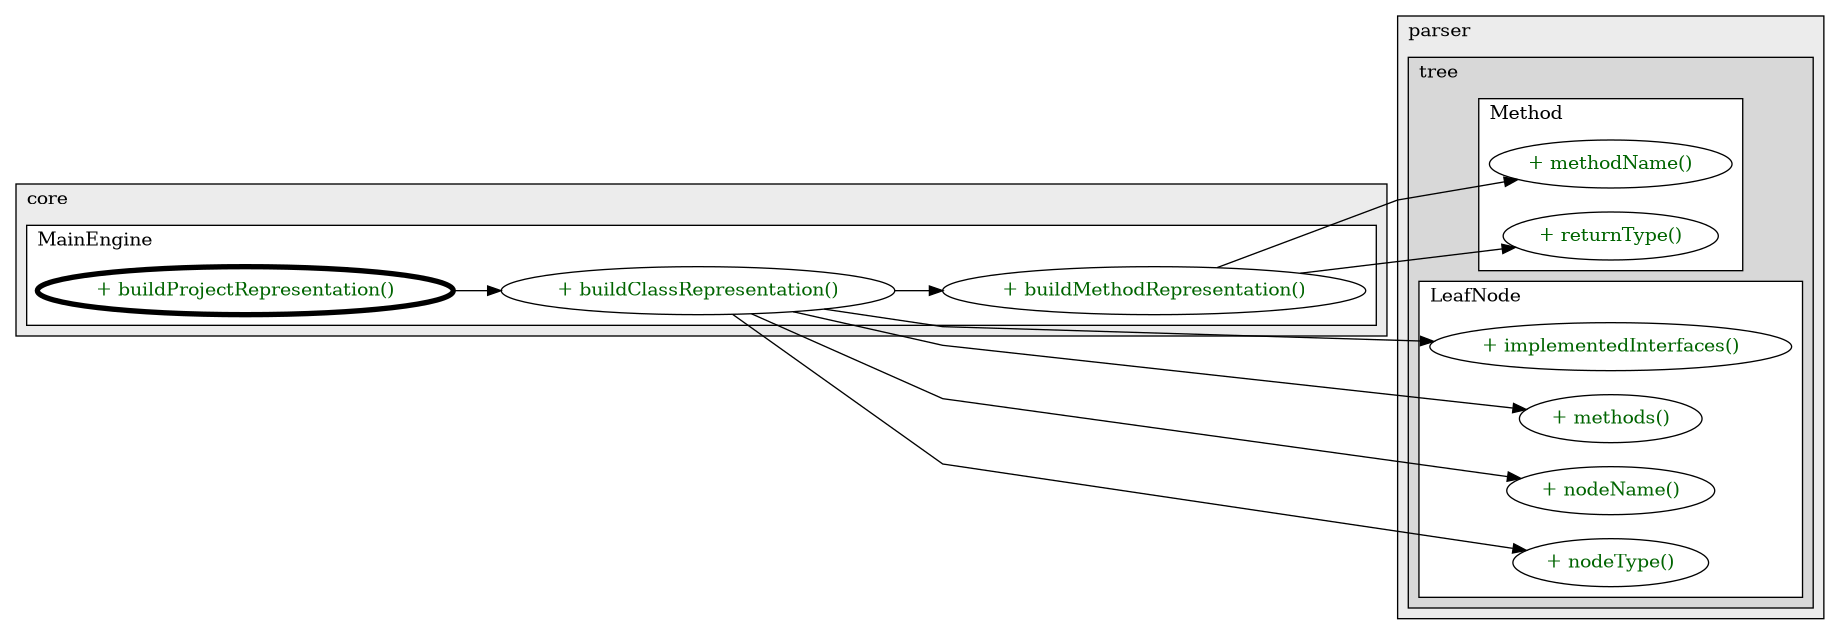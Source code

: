 @startuml

/' diagram meta data start
config=CallConfiguration;
{
  "rootMethod": "codepilotunittest.core.MainEngine#buildProjectRepresentation(String,Map\u003cPath, PackageNode\u003e,Map\u003cPackageNode, Set\u003cRelationship\u003cPackageNode\u003e\u003e\u003e,Map\u003cLeafNode, Set\u003cRelationship\u003cLeafNode\u003e\u003e\u003e)",
  "projectClassification": {
    "searchMode": "OpenProject", // OpenProject, AllProjects
    "includedProjects": "",
    "pathEndKeywords": "*.impl",
    "isClientPath": "",
    "isClientName": "",
    "isTestPath": "",
    "isTestName": "",
    "isMappingPath": "",
    "isMappingName": "",
    "isDataAccessPath": "",
    "isDataAccessName": "",
    "isDataStructurePath": "",
    "isDataStructureName": "",
    "isInterfaceStructuresPath": "",
    "isInterfaceStructuresName": "",
    "isEntryPointPath": "",
    "isEntryPointName": "",
    "treatFinalFieldsAsMandatory": false
  },
  "graphRestriction": {
    "classPackageExcludeFilter": "",
    "classPackageIncludeFilter": "",
    "classNameExcludeFilter": "",
    "classNameIncludeFilter": "",
    "methodNameExcludeFilter": "",
    "methodNameIncludeFilter": "",
    "removeByInheritance": "", // inheritance/annotation based filtering is done in a second step
    "removeByAnnotation": "",
    "removeByClassPackage": "", // cleanup the graph after inheritance/annotation based filtering is done
    "removeByClassName": "",
    "cutMappings": false,
    "cutEnum": true,
    "cutTests": true,
    "cutClient": true,
    "cutDataAccess": true,
    "cutInterfaceStructures": true,
    "cutDataStructures": true,
    "cutGetterAndSetter": true,
    "cutConstructors": true
  },
  "graphTraversal": {
    "forwardDepth": 3,
    "backwardDepth": 3,
    "classPackageExcludeFilter": "",
    "classPackageIncludeFilter": "",
    "classNameExcludeFilter": "",
    "classNameIncludeFilter": "",
    "methodNameExcludeFilter": "",
    "methodNameIncludeFilter": "",
    "hideMappings": false,
    "hideDataStructures": false,
    "hidePrivateMethods": true,
    "hideInterfaceCalls": true, // indirection: implementation -> interface (is hidden) -> implementation
    "onlyShowApplicationEntryPoints": false, // root node is included
    "useMethodCallsForStructureDiagram": "ForwardOnly" // ForwardOnly, BothDirections, No
  },
  "details": {
    "aggregation": "GroupByClass", // ByClass, GroupByClass, None
    "showMethodParametersTypes": false,
    "showMethodParametersNames": false,
    "showMethodReturnType": false,
    "showPackageLevels": 2,
    "showCallOrder": false,
    "edgeMode": "MethodsOnly", // TypesOnly, MethodsOnly, TypesAndMethods, MethodsAndDirectTypeUsage
    "showDetailedClassStructure": false
  },
  "rootClass": "codepilotunittest.core.MainEngine",
  "extensionCallbackMethod": "" // qualified.class.name#methodName - signature: public static String method(String)
}
diagram meta data end '/



digraph g {
    rankdir="LR"
    splines=polyline
    

'nodes 
subgraph cluster_3059615 { 
   	label=core
	labeljust=l
	fillcolor="#ececec"
	style=filled
   
   subgraph cluster_1991418173 { 
   	label=MainEngine
	labeljust=l
	fillcolor=white
	style=filled
   
   MainEngine1935620972XXXbuildClassRepresentation47417436[
	label="+ buildClassRepresentation()"
	style=filled
	fillcolor=white
	tooltip="MainEngine

&#10;  Builds a representation of a class, including its methods and their relationships.&#10; &#10;  @param leafNode The leaf node representing the class.&#10;  @param leafNodeRelationships The relationships between leaf nodes.&#10;  @return A ClassRepresentation object.&#10; "
	fontcolor=darkgreen
];

MainEngine1935620972XXXbuildMethodRepresentation1194934616[
	label="+ buildMethodRepresentation()"
	style=filled
	fillcolor=white
	tooltip="MainEngine

&#10;  Builds a representation of a method, including its relationships and test annotations.&#10; &#10;  @param methodThe method record representing the method.&#10;  @param relationships The relationships of the method.&#10;  @param testAnnotations The test annotations of the method.&#10;  @return A MethodRepresentation object.&#10; "
	fontcolor=darkgreen
];

MainEngine1935620972XXXbuildProjectRepresentation1540638424[
	label="+ buildProjectRepresentation()"
	style=filled
	fillcolor=white
	tooltip="MainEngine

&#10;  Builds a representation of the project, including classes and their methods with their relationships.&#10; &#10;  @param projectNameThe name of the project.&#10;  @param packageNodes The parsed package nodes.&#10;  @param packageNodeRelationships The relationships between package nodes.&#10;  @param leafNodeRelationships The relationships between leaf nodes.&#10;  @return A ProjectRepresentation object.&#10; "
	penwidth=4
	fontcolor=darkgreen
];
} 
} 

subgraph cluster_995410913 { 
   	label=parser
	labeljust=l
	fillcolor="#ececec"
	style=filled
   
   subgraph cluster_144649229 { 
   	label=tree
	labeljust=l
	fillcolor="#d8d8d8"
	style=filled
   
   subgraph cluster_762420526 { 
   	label=LeafNode
	labeljust=l
	fillcolor=white
	style=filled
   
   LeafNode303902624XXXimplementedInterfaces0[
	label="+ implementedInterfaces()"
	style=filled
	fillcolor=white
	tooltip="LeafNode

null"
	fontcolor=darkgreen
];

LeafNode303902624XXXmethods0[
	label="+ methods()"
	style=filled
	fillcolor=white
	tooltip="LeafNode

null"
	fontcolor=darkgreen
];

LeafNode303902624XXXnodeName0[
	label="+ nodeName()"
	style=filled
	fillcolor=white
	tooltip="LeafNode

null"
	fontcolor=darkgreen
];

LeafNode303902624XXXnodeType0[
	label="+ nodeType()"
	style=filled
	fillcolor=white
	tooltip="LeafNode

null"
	fontcolor=darkgreen
];
} 

subgraph cluster_822921791 { 
   	label=Method
	labeljust=l
	fillcolor=white
	style=filled
   
   Method762420526XXXmethodName0[
	label="+ methodName()"
	style=filled
	fillcolor=white
	tooltip="Method

null"
	fontcolor=darkgreen
];

Method762420526XXXreturnType0[
	label="+ returnType()"
	style=filled
	fillcolor=white
	tooltip="Method

null"
	fontcolor=darkgreen
];
} 
} 
} 

'edges    
MainEngine1935620972XXXbuildClassRepresentation47417436 -> LeafNode303902624XXXimplementedInterfaces0;
MainEngine1935620972XXXbuildClassRepresentation47417436 -> LeafNode303902624XXXmethods0;
MainEngine1935620972XXXbuildClassRepresentation47417436 -> LeafNode303902624XXXnodeName0;
MainEngine1935620972XXXbuildClassRepresentation47417436 -> LeafNode303902624XXXnodeType0;
MainEngine1935620972XXXbuildClassRepresentation47417436 -> MainEngine1935620972XXXbuildMethodRepresentation1194934616;
MainEngine1935620972XXXbuildMethodRepresentation1194934616 -> Method762420526XXXmethodName0;
MainEngine1935620972XXXbuildMethodRepresentation1194934616 -> Method762420526XXXreturnType0;
MainEngine1935620972XXXbuildProjectRepresentation1540638424 -> MainEngine1935620972XXXbuildClassRepresentation47417436;
    
}
@enduml